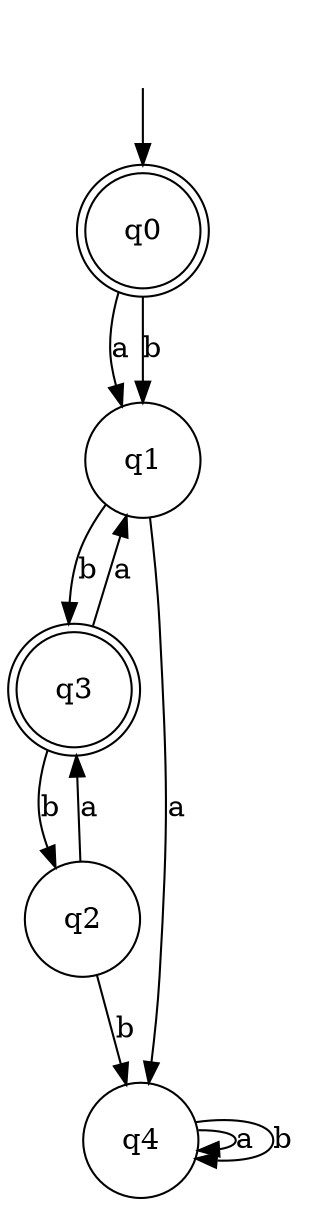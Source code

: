 digraph Automaton {

_nil [style = invis, label=<<TABLE BORDER="0" CELLBORDER="" CELLSPACING="0"><TR><TD>_nil</TD></TR></TABLE>>];

q0 [shape = doublecircle, label=<<TABLE BORDER="0" CELLBORDER="0" CELLSPACING="0"><TR><TD>q0</TD></TR></TABLE>>];

q2 [shape = circle, label=<<TABLE BORDER="0" CELLBORDER="0" CELLSPACING="0"><TR><TD>q2</TD></TR></TABLE>>];

q1 [shape = circle, label=<<TABLE BORDER="0" CELLBORDER="0" CELLSPACING="0"><TR><TD>q1</TD></TR></TABLE>>];

q3 [shape = doublecircle, label=<<TABLE BORDER="0" CELLBORDER="0" CELLSPACING="0"><TR><TD>q3</TD></TR></TABLE>>];

q4 [shape = circle, label=<<TABLE BORDER="0" CELLBORDER="0" CELLSPACING="0"><TR><TD>q4</TD></TR></TABLE>>];

q4->q4 [label="a"];

q4->q4 [label="b"];

q3->q2 [label="b"];

q3->q1 [label="a"];

_nil -> q0 [];

q1->q3 [label="b"];

q2->q4 [label="b"];

q0->q1 [label="a"];

q0->q1 [label="b"];

q2->q3 [label="a"];

q1->q4 [label="a"];

}
